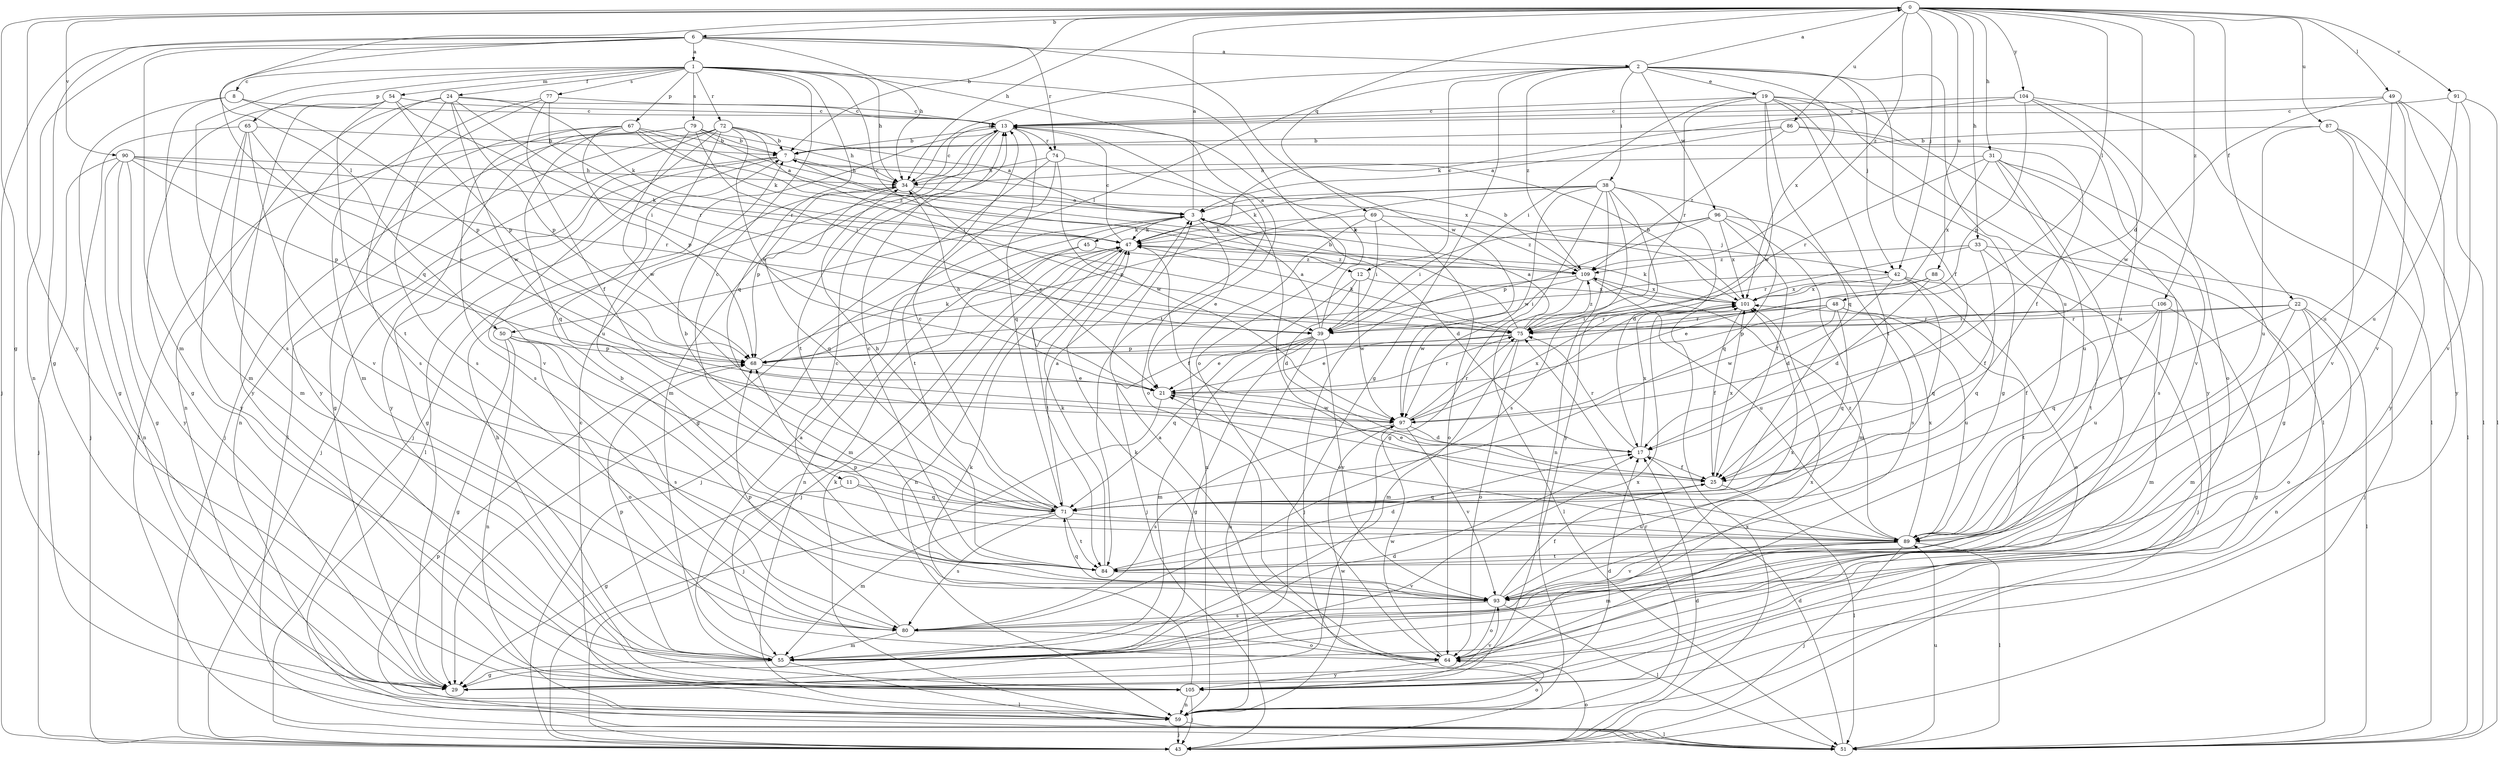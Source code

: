 strict digraph  {
0;
1;
2;
3;
6;
7;
8;
11;
12;
13;
17;
19;
21;
22;
24;
25;
29;
31;
33;
34;
38;
39;
42;
43;
45;
47;
48;
49;
50;
51;
54;
55;
59;
64;
65;
67;
68;
69;
71;
72;
74;
75;
77;
79;
80;
84;
86;
87;
88;
89;
90;
91;
93;
96;
97;
101;
104;
105;
106;
109;
0 -> 6  [label=b];
0 -> 7  [label=b];
0 -> 17  [label=d];
0 -> 22  [label=f];
0 -> 29  [label=g];
0 -> 31  [label=h];
0 -> 33  [label=h];
0 -> 34  [label=h];
0 -> 42  [label=j];
0 -> 48  [label=l];
0 -> 49  [label=l];
0 -> 50  [label=l];
0 -> 69  [label=q];
0 -> 86  [label=u];
0 -> 87  [label=u];
0 -> 88  [label=u];
0 -> 90  [label=v];
0 -> 91  [label=v];
0 -> 104  [label=y];
0 -> 105  [label=y];
0 -> 106  [label=z];
0 -> 109  [label=z];
1 -> 8  [label=c];
1 -> 11  [label=c];
1 -> 12  [label=c];
1 -> 24  [label=f];
1 -> 34  [label=h];
1 -> 54  [label=m];
1 -> 64  [label=o];
1 -> 65  [label=p];
1 -> 67  [label=p];
1 -> 71  [label=q];
1 -> 72  [label=r];
1 -> 77  [label=s];
1 -> 79  [label=s];
1 -> 80  [label=s];
1 -> 84  [label=t];
2 -> 0  [label=a];
2 -> 12  [label=c];
2 -> 19  [label=e];
2 -> 25  [label=f];
2 -> 29  [label=g];
2 -> 34  [label=h];
2 -> 38  [label=i];
2 -> 42  [label=j];
2 -> 50  [label=l];
2 -> 89  [label=u];
2 -> 96  [label=w];
2 -> 101  [label=x];
2 -> 109  [label=z];
3 -> 0  [label=a];
3 -> 17  [label=d];
3 -> 21  [label=e];
3 -> 42  [label=j];
3 -> 43  [label=j];
3 -> 45  [label=k];
3 -> 47  [label=k];
6 -> 1  [label=a];
6 -> 2  [label=a];
6 -> 29  [label=g];
6 -> 34  [label=h];
6 -> 43  [label=j];
6 -> 55  [label=m];
6 -> 59  [label=n];
6 -> 71  [label=q];
6 -> 74  [label=r];
6 -> 97  [label=w];
7 -> 29  [label=g];
7 -> 34  [label=h];
7 -> 43  [label=j];
7 -> 51  [label=l];
8 -> 13  [label=c];
8 -> 29  [label=g];
8 -> 55  [label=m];
8 -> 68  [label=p];
11 -> 29  [label=g];
11 -> 71  [label=q];
11 -> 89  [label=u];
12 -> 17  [label=d];
12 -> 43  [label=j];
12 -> 97  [label=w];
12 -> 101  [label=x];
13 -> 7  [label=b];
13 -> 43  [label=j];
13 -> 55  [label=m];
13 -> 64  [label=o];
13 -> 71  [label=q];
13 -> 74  [label=r];
13 -> 84  [label=t];
17 -> 25  [label=f];
17 -> 75  [label=r];
17 -> 101  [label=x];
19 -> 13  [label=c];
19 -> 29  [label=g];
19 -> 39  [label=i];
19 -> 51  [label=l];
19 -> 71  [label=q];
19 -> 75  [label=r];
19 -> 84  [label=t];
19 -> 97  [label=w];
19 -> 105  [label=y];
21 -> 34  [label=h];
21 -> 43  [label=j];
21 -> 75  [label=r];
21 -> 97  [label=w];
22 -> 39  [label=i];
22 -> 51  [label=l];
22 -> 55  [label=m];
22 -> 59  [label=n];
22 -> 64  [label=o];
22 -> 71  [label=q];
22 -> 75  [label=r];
24 -> 13  [label=c];
24 -> 47  [label=k];
24 -> 59  [label=n];
24 -> 68  [label=p];
24 -> 75  [label=r];
24 -> 80  [label=s];
24 -> 97  [label=w];
24 -> 105  [label=y];
25 -> 21  [label=e];
25 -> 51  [label=l];
25 -> 71  [label=q];
25 -> 101  [label=x];
31 -> 29  [label=g];
31 -> 34  [label=h];
31 -> 75  [label=r];
31 -> 80  [label=s];
31 -> 89  [label=u];
31 -> 93  [label=v];
31 -> 101  [label=x];
33 -> 25  [label=f];
33 -> 43  [label=j];
33 -> 75  [label=r];
33 -> 84  [label=t];
33 -> 109  [label=z];
34 -> 3  [label=a];
34 -> 13  [label=c];
34 -> 21  [label=e];
34 -> 68  [label=p];
34 -> 71  [label=q];
38 -> 3  [label=a];
38 -> 17  [label=d];
38 -> 29  [label=g];
38 -> 47  [label=k];
38 -> 59  [label=n];
38 -> 68  [label=p];
38 -> 71  [label=q];
38 -> 80  [label=s];
38 -> 97  [label=w];
38 -> 105  [label=y];
39 -> 3  [label=a];
39 -> 13  [label=c];
39 -> 21  [label=e];
39 -> 29  [label=g];
39 -> 55  [label=m];
39 -> 59  [label=n];
39 -> 71  [label=q];
39 -> 93  [label=v];
42 -> 17  [label=d];
42 -> 39  [label=i];
42 -> 43  [label=j];
42 -> 64  [label=o];
42 -> 71  [label=q];
42 -> 101  [label=x];
43 -> 17  [label=d];
43 -> 64  [label=o];
43 -> 101  [label=x];
45 -> 55  [label=m];
45 -> 59  [label=n];
45 -> 109  [label=z];
47 -> 13  [label=c];
47 -> 25  [label=f];
47 -> 43  [label=j];
47 -> 59  [label=n];
47 -> 84  [label=t];
47 -> 109  [label=z];
48 -> 39  [label=i];
48 -> 68  [label=p];
48 -> 71  [label=q];
48 -> 75  [label=r];
48 -> 84  [label=t];
48 -> 89  [label=u];
48 -> 97  [label=w];
49 -> 13  [label=c];
49 -> 51  [label=l];
49 -> 89  [label=u];
49 -> 93  [label=v];
49 -> 97  [label=w];
49 -> 105  [label=y];
50 -> 29  [label=g];
50 -> 59  [label=n];
50 -> 64  [label=o];
50 -> 68  [label=p];
50 -> 80  [label=s];
51 -> 17  [label=d];
51 -> 68  [label=p];
51 -> 89  [label=u];
54 -> 13  [label=c];
54 -> 29  [label=g];
54 -> 39  [label=i];
54 -> 68  [label=p];
54 -> 84  [label=t];
54 -> 105  [label=y];
55 -> 3  [label=a];
55 -> 17  [label=d];
55 -> 29  [label=g];
55 -> 51  [label=l];
55 -> 68  [label=p];
55 -> 101  [label=x];
59 -> 13  [label=c];
59 -> 43  [label=j];
59 -> 47  [label=k];
59 -> 51  [label=l];
59 -> 64  [label=o];
59 -> 75  [label=r];
59 -> 97  [label=w];
64 -> 3  [label=a];
64 -> 47  [label=k];
64 -> 97  [label=w];
64 -> 101  [label=x];
64 -> 105  [label=y];
65 -> 7  [label=b];
65 -> 21  [label=e];
65 -> 43  [label=j];
65 -> 55  [label=m];
65 -> 93  [label=v];
65 -> 105  [label=y];
67 -> 3  [label=a];
67 -> 7  [label=b];
67 -> 29  [label=g];
67 -> 47  [label=k];
67 -> 68  [label=p];
67 -> 71  [label=q];
67 -> 80  [label=s];
67 -> 109  [label=z];
68 -> 21  [label=e];
68 -> 47  [label=k];
69 -> 39  [label=i];
69 -> 47  [label=k];
69 -> 59  [label=n];
69 -> 64  [label=o];
69 -> 109  [label=z];
71 -> 3  [label=a];
71 -> 7  [label=b];
71 -> 13  [label=c];
71 -> 34  [label=h];
71 -> 55  [label=m];
71 -> 80  [label=s];
71 -> 84  [label=t];
71 -> 89  [label=u];
72 -> 3  [label=a];
72 -> 7  [label=b];
72 -> 21  [label=e];
72 -> 39  [label=i];
72 -> 43  [label=j];
72 -> 51  [label=l];
72 -> 59  [label=n];
72 -> 89  [label=u];
72 -> 93  [label=v];
74 -> 29  [label=g];
74 -> 34  [label=h];
74 -> 84  [label=t];
74 -> 89  [label=u];
74 -> 97  [label=w];
75 -> 3  [label=a];
75 -> 7  [label=b];
75 -> 21  [label=e];
75 -> 47  [label=k];
75 -> 55  [label=m];
75 -> 64  [label=o];
75 -> 68  [label=p];
75 -> 109  [label=z];
77 -> 13  [label=c];
77 -> 25  [label=f];
77 -> 55  [label=m];
77 -> 75  [label=r];
77 -> 80  [label=s];
79 -> 7  [label=b];
79 -> 34  [label=h];
79 -> 39  [label=i];
79 -> 51  [label=l];
79 -> 97  [label=w];
79 -> 101  [label=x];
79 -> 105  [label=y];
80 -> 55  [label=m];
80 -> 64  [label=o];
80 -> 68  [label=p];
84 -> 13  [label=c];
84 -> 17  [label=d];
84 -> 47  [label=k];
84 -> 68  [label=p];
84 -> 93  [label=v];
86 -> 3  [label=a];
86 -> 7  [label=b];
86 -> 25  [label=f];
86 -> 93  [label=v];
86 -> 109  [label=z];
87 -> 7  [label=b];
87 -> 51  [label=l];
87 -> 89  [label=u];
87 -> 93  [label=v];
87 -> 105  [label=y];
88 -> 17  [label=d];
88 -> 21  [label=e];
88 -> 71  [label=q];
88 -> 101  [label=x];
89 -> 21  [label=e];
89 -> 43  [label=j];
89 -> 51  [label=l];
89 -> 55  [label=m];
89 -> 84  [label=t];
89 -> 93  [label=v];
89 -> 101  [label=x];
89 -> 109  [label=z];
90 -> 29  [label=g];
90 -> 34  [label=h];
90 -> 43  [label=j];
90 -> 47  [label=k];
90 -> 59  [label=n];
90 -> 68  [label=p];
90 -> 75  [label=r];
90 -> 105  [label=y];
91 -> 13  [label=c];
91 -> 51  [label=l];
91 -> 89  [label=u];
91 -> 93  [label=v];
93 -> 7  [label=b];
93 -> 13  [label=c];
93 -> 25  [label=f];
93 -> 51  [label=l];
93 -> 64  [label=o];
93 -> 71  [label=q];
93 -> 80  [label=s];
93 -> 101  [label=x];
96 -> 25  [label=f];
96 -> 39  [label=i];
96 -> 47  [label=k];
96 -> 55  [label=m];
96 -> 68  [label=p];
96 -> 80  [label=s];
96 -> 101  [label=x];
97 -> 17  [label=d];
97 -> 75  [label=r];
97 -> 80  [label=s];
97 -> 93  [label=v];
97 -> 101  [label=x];
101 -> 7  [label=b];
101 -> 25  [label=f];
101 -> 47  [label=k];
101 -> 75  [label=r];
104 -> 13  [label=c];
104 -> 47  [label=k];
104 -> 51  [label=l];
104 -> 64  [label=o];
104 -> 68  [label=p];
104 -> 89  [label=u];
105 -> 17  [label=d];
105 -> 34  [label=h];
105 -> 43  [label=j];
105 -> 47  [label=k];
105 -> 59  [label=n];
105 -> 93  [label=v];
106 -> 25  [label=f];
106 -> 29  [label=g];
106 -> 55  [label=m];
106 -> 75  [label=r];
106 -> 89  [label=u];
109 -> 7  [label=b];
109 -> 43  [label=j];
109 -> 51  [label=l];
109 -> 89  [label=u];
109 -> 97  [label=w];
109 -> 101  [label=x];
}
